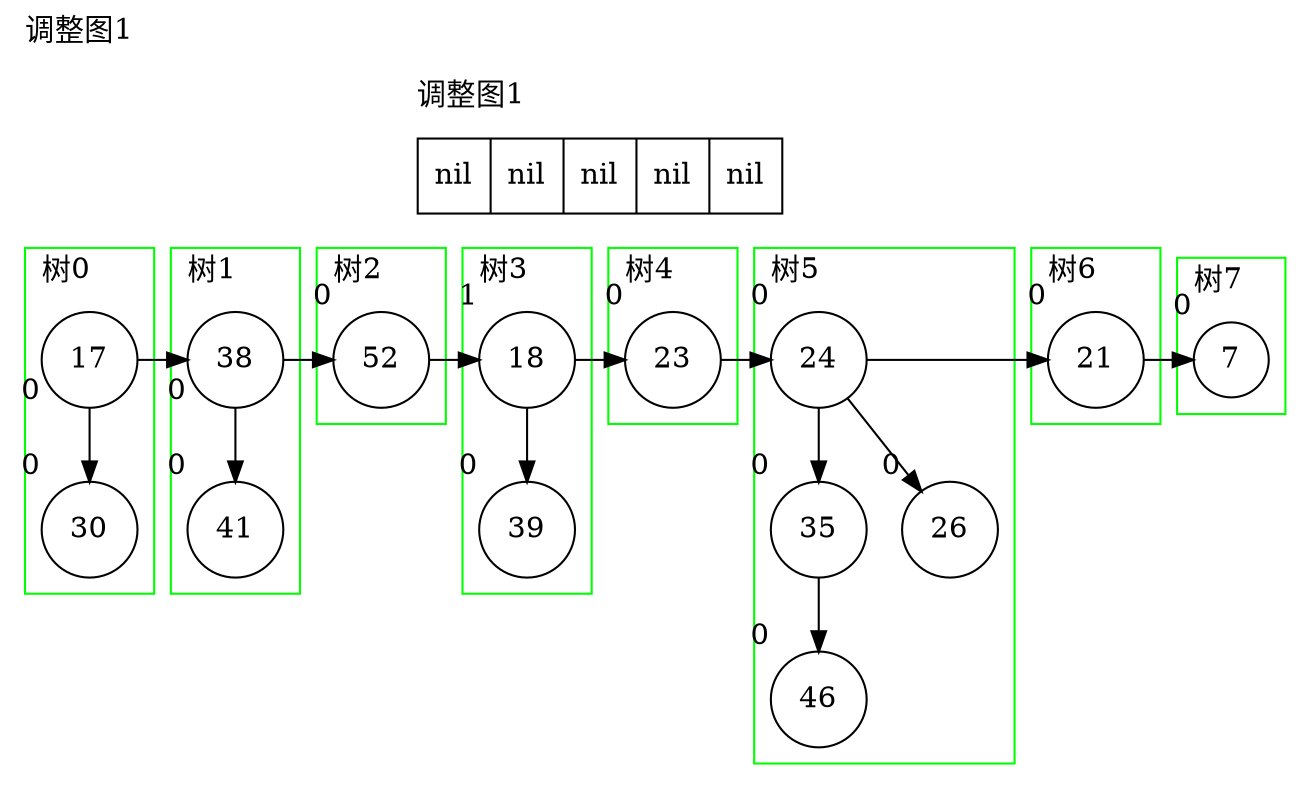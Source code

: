 digraph g{
node[shape=circle];
label="调整图1";
labeljust=l;
labelloc=t;
subgraph cluster_array { penwidth=0; narray[label=" <f0>  nil | <f1>  nil | <f2>  nil | <f3>  nil | <f4>  nil ", shape=record]; }
subgraph cluster_0 {
pencolor=green;label="树0";
n110[label=17, xlabel=0];
n111[label=30, xlabel=0];
n110->n111;
}
narray->n110[style=invis];
subgraph cluster_1 {
pencolor=green;label="树1";
n112[label=38, xlabel=0];
n113[label=41, xlabel=0];
n112->n113;
}
n110->n112[constraint=false];
narray->n112[style=invis];
subgraph cluster_2 {
pencolor=green;label="树2";
n114[label=52, xlabel=0];
}
n112->n114[constraint=false];
narray->n114[style=invis];
subgraph cluster_3 {
pencolor=green;label="树3";
n115[label=18, xlabel=1];
n116[label=39, xlabel=0];
n115->n116;
}
n114->n115[constraint=false];
narray->n115[style=invis];
subgraph cluster_4 {
pencolor=green;label="树4";
n117[label=23, xlabel=0];
}
n115->n117[constraint=false];
narray->n117[style=invis];
subgraph cluster_5 {
pencolor=green;label="树5";
n118[label=24, xlabel=0];
n119[label=35, xlabel=0];
n118->n119;
n120[label=46, xlabel=0];
n119->n120;
n121[label=26, xlabel=0];
n118->n121;
}
n117->n118[constraint=false];
narray->n118[style=invis];
subgraph cluster_6 {
pencolor=green;label="树6";
n122[label=21, xlabel=0];
}
n118->n122[constraint=false];
narray->n122[style=invis];
subgraph cluster_7 {
pencolor=green;label="树7";
n123[label=7, xlabel=0];
}
n122->n123[constraint=false];
narray->n123[style=invis];
}
